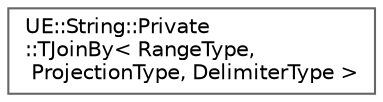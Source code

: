 digraph "Graphical Class Hierarchy"
{
 // INTERACTIVE_SVG=YES
 // LATEX_PDF_SIZE
  bgcolor="transparent";
  edge [fontname=Helvetica,fontsize=10,labelfontname=Helvetica,labelfontsize=10];
  node [fontname=Helvetica,fontsize=10,shape=box,height=0.2,width=0.4];
  rankdir="LR";
  Node0 [id="Node000000",label="UE::String::Private\l::TJoinBy\< RangeType,\l ProjectionType, DelimiterType \>",height=0.2,width=0.4,color="grey40", fillcolor="white", style="filled",URL="$d7/d75/structUE_1_1String_1_1Private_1_1TJoinBy.html",tooltip=" "];
}
